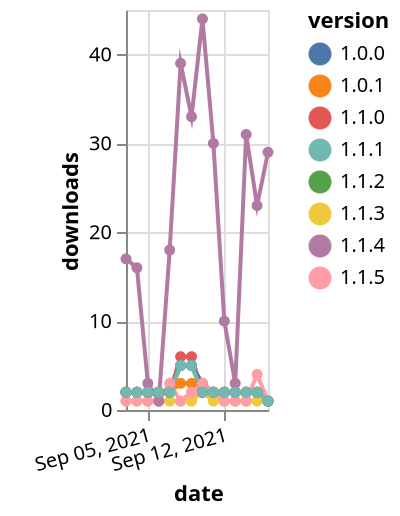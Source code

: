 {"$schema": "https://vega.github.io/schema/vega-lite/v5.json", "description": "A simple bar chart with embedded data.", "data": {"values": [{"date": "2021-09-03", "total": 4454, "delta": 2, "version": "1.1.0"}, {"date": "2021-09-04", "total": 4456, "delta": 2, "version": "1.1.0"}, {"date": "2021-09-05", "total": 4458, "delta": 2, "version": "1.1.0"}, {"date": "2021-09-06", "total": 4460, "delta": 2, "version": "1.1.0"}, {"date": "2021-09-07", "total": 4462, "delta": 2, "version": "1.1.0"}, {"date": "2021-09-08", "total": 4468, "delta": 6, "version": "1.1.0"}, {"date": "2021-09-09", "total": 4474, "delta": 6, "version": "1.1.0"}, {"date": "2021-09-10", "total": 4476, "delta": 2, "version": "1.1.0"}, {"date": "2021-09-11", "total": 4478, "delta": 2, "version": "1.1.0"}, {"date": "2021-09-12", "total": 4480, "delta": 2, "version": "1.1.0"}, {"date": "2021-09-13", "total": 4482, "delta": 2, "version": "1.1.0"}, {"date": "2021-09-14", "total": 4484, "delta": 2, "version": "1.1.0"}, {"date": "2021-09-15", "total": 4486, "delta": 2, "version": "1.1.0"}, {"date": "2021-09-16", "total": 4487, "delta": 1, "version": "1.1.0"}, {"date": "2021-09-03", "total": 609, "delta": 1, "version": "1.1.3"}, {"date": "2021-09-04", "total": 610, "delta": 1, "version": "1.1.3"}, {"date": "2021-09-05", "total": 611, "delta": 1, "version": "1.1.3"}, {"date": "2021-09-06", "total": 612, "delta": 1, "version": "1.1.3"}, {"date": "2021-09-07", "total": 613, "delta": 1, "version": "1.1.3"}, {"date": "2021-09-08", "total": 614, "delta": 1, "version": "1.1.3"}, {"date": "2021-09-09", "total": 615, "delta": 1, "version": "1.1.3"}, {"date": "2021-09-10", "total": 617, "delta": 2, "version": "1.1.3"}, {"date": "2021-09-11", "total": 618, "delta": 1, "version": "1.1.3"}, {"date": "2021-09-12", "total": 619, "delta": 1, "version": "1.1.3"}, {"date": "2021-09-13", "total": 620, "delta": 1, "version": "1.1.3"}, {"date": "2021-09-14", "total": 621, "delta": 1, "version": "1.1.3"}, {"date": "2021-09-15", "total": 622, "delta": 1, "version": "1.1.3"}, {"date": "2021-09-16", "total": 623, "delta": 1, "version": "1.1.3"}, {"date": "2021-09-03", "total": 4235, "delta": 2, "version": "1.0.1"}, {"date": "2021-09-04", "total": 4237, "delta": 2, "version": "1.0.1"}, {"date": "2021-09-05", "total": 4239, "delta": 2, "version": "1.0.1"}, {"date": "2021-09-06", "total": 4241, "delta": 2, "version": "1.0.1"}, {"date": "2021-09-07", "total": 4243, "delta": 2, "version": "1.0.1"}, {"date": "2021-09-08", "total": 4246, "delta": 3, "version": "1.0.1"}, {"date": "2021-09-09", "total": 4249, "delta": 3, "version": "1.0.1"}, {"date": "2021-09-10", "total": 4251, "delta": 2, "version": "1.0.1"}, {"date": "2021-09-11", "total": 4253, "delta": 2, "version": "1.0.1"}, {"date": "2021-09-12", "total": 4255, "delta": 2, "version": "1.0.1"}, {"date": "2021-09-13", "total": 4257, "delta": 2, "version": "1.0.1"}, {"date": "2021-09-14", "total": 4259, "delta": 2, "version": "1.0.1"}, {"date": "2021-09-15", "total": 4261, "delta": 2, "version": "1.0.1"}, {"date": "2021-09-16", "total": 4262, "delta": 1, "version": "1.0.1"}, {"date": "2021-09-03", "total": 4187, "delta": 2, "version": "1.0.0"}, {"date": "2021-09-04", "total": 4189, "delta": 2, "version": "1.0.0"}, {"date": "2021-09-05", "total": 4191, "delta": 2, "version": "1.0.0"}, {"date": "2021-09-06", "total": 4193, "delta": 2, "version": "1.0.0"}, {"date": "2021-09-07", "total": 4195, "delta": 2, "version": "1.0.0"}, {"date": "2021-09-08", "total": 4200, "delta": 5, "version": "1.0.0"}, {"date": "2021-09-09", "total": 4205, "delta": 5, "version": "1.0.0"}, {"date": "2021-09-10", "total": 4208, "delta": 3, "version": "1.0.0"}, {"date": "2021-09-11", "total": 4210, "delta": 2, "version": "1.0.0"}, {"date": "2021-09-12", "total": 4212, "delta": 2, "version": "1.0.0"}, {"date": "2021-09-13", "total": 4214, "delta": 2, "version": "1.0.0"}, {"date": "2021-09-14", "total": 4216, "delta": 2, "version": "1.0.0"}, {"date": "2021-09-15", "total": 4218, "delta": 2, "version": "1.0.0"}, {"date": "2021-09-16", "total": 4219, "delta": 1, "version": "1.0.0"}, {"date": "2021-09-03", "total": 674, "delta": 1, "version": "1.1.5"}, {"date": "2021-09-04", "total": 675, "delta": 1, "version": "1.1.5"}, {"date": "2021-09-05", "total": 676, "delta": 1, "version": "1.1.5"}, {"date": "2021-09-06", "total": 677, "delta": 1, "version": "1.1.5"}, {"date": "2021-09-07", "total": 680, "delta": 3, "version": "1.1.5"}, {"date": "2021-09-08", "total": 681, "delta": 1, "version": "1.1.5"}, {"date": "2021-09-09", "total": 683, "delta": 2, "version": "1.1.5"}, {"date": "2021-09-10", "total": 686, "delta": 3, "version": "1.1.5"}, {"date": "2021-09-11", "total": 688, "delta": 2, "version": "1.1.5"}, {"date": "2021-09-12", "total": 689, "delta": 1, "version": "1.1.5"}, {"date": "2021-09-13", "total": 690, "delta": 1, "version": "1.1.5"}, {"date": "2021-09-14", "total": 691, "delta": 1, "version": "1.1.5"}, {"date": "2021-09-15", "total": 695, "delta": 4, "version": "1.1.5"}, {"date": "2021-09-16", "total": 696, "delta": 1, "version": "1.1.5"}, {"date": "2021-09-03", "total": 4165, "delta": 2, "version": "1.1.2"}, {"date": "2021-09-04", "total": 4167, "delta": 2, "version": "1.1.2"}, {"date": "2021-09-05", "total": 4169, "delta": 2, "version": "1.1.2"}, {"date": "2021-09-06", "total": 4171, "delta": 2, "version": "1.1.2"}, {"date": "2021-09-07", "total": 4173, "delta": 2, "version": "1.1.2"}, {"date": "2021-09-08", "total": 4178, "delta": 5, "version": "1.1.2"}, {"date": "2021-09-09", "total": 4183, "delta": 5, "version": "1.1.2"}, {"date": "2021-09-10", "total": 4185, "delta": 2, "version": "1.1.2"}, {"date": "2021-09-11", "total": 4187, "delta": 2, "version": "1.1.2"}, {"date": "2021-09-12", "total": 4189, "delta": 2, "version": "1.1.2"}, {"date": "2021-09-13", "total": 4191, "delta": 2, "version": "1.1.2"}, {"date": "2021-09-14", "total": 4193, "delta": 2, "version": "1.1.2"}, {"date": "2021-09-15", "total": 4195, "delta": 2, "version": "1.1.2"}, {"date": "2021-09-16", "total": 4196, "delta": 1, "version": "1.1.2"}, {"date": "2021-09-03", "total": 17984, "delta": 17, "version": "1.1.4"}, {"date": "2021-09-04", "total": 18000, "delta": 16, "version": "1.1.4"}, {"date": "2021-09-05", "total": 18003, "delta": 3, "version": "1.1.4"}, {"date": "2021-09-06", "total": 18004, "delta": 1, "version": "1.1.4"}, {"date": "2021-09-07", "total": 18022, "delta": 18, "version": "1.1.4"}, {"date": "2021-09-08", "total": 18061, "delta": 39, "version": "1.1.4"}, {"date": "2021-09-09", "total": 18094, "delta": 33, "version": "1.1.4"}, {"date": "2021-09-10", "total": 18138, "delta": 44, "version": "1.1.4"}, {"date": "2021-09-11", "total": 18168, "delta": 30, "version": "1.1.4"}, {"date": "2021-09-12", "total": 18178, "delta": 10, "version": "1.1.4"}, {"date": "2021-09-13", "total": 18181, "delta": 3, "version": "1.1.4"}, {"date": "2021-09-14", "total": 18212, "delta": 31, "version": "1.1.4"}, {"date": "2021-09-15", "total": 18235, "delta": 23, "version": "1.1.4"}, {"date": "2021-09-16", "total": 18264, "delta": 29, "version": "1.1.4"}, {"date": "2021-09-03", "total": 5143, "delta": 2, "version": "1.1.1"}, {"date": "2021-09-04", "total": 5145, "delta": 2, "version": "1.1.1"}, {"date": "2021-09-05", "total": 5147, "delta": 2, "version": "1.1.1"}, {"date": "2021-09-06", "total": 5149, "delta": 2, "version": "1.1.1"}, {"date": "2021-09-07", "total": 5151, "delta": 2, "version": "1.1.1"}, {"date": "2021-09-08", "total": 5156, "delta": 5, "version": "1.1.1"}, {"date": "2021-09-09", "total": 5161, "delta": 5, "version": "1.1.1"}, {"date": "2021-09-10", "total": 5163, "delta": 2, "version": "1.1.1"}, {"date": "2021-09-11", "total": 5165, "delta": 2, "version": "1.1.1"}, {"date": "2021-09-12", "total": 5167, "delta": 2, "version": "1.1.1"}, {"date": "2021-09-13", "total": 5169, "delta": 2, "version": "1.1.1"}, {"date": "2021-09-14", "total": 5171, "delta": 2, "version": "1.1.1"}, {"date": "2021-09-15", "total": 5173, "delta": 2, "version": "1.1.1"}, {"date": "2021-09-16", "total": 5174, "delta": 1, "version": "1.1.1"}]}, "width": "container", "mark": {"type": "line", "point": {"filled": true}}, "encoding": {"x": {"field": "date", "type": "temporal", "timeUnit": "yearmonthdate", "title": "date", "axis": {"labelAngle": -15}}, "y": {"field": "delta", "type": "quantitative", "title": "downloads"}, "color": {"field": "version", "type": "nominal"}, "tooltip": {"field": "delta"}}}